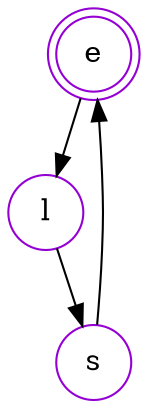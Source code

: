 digraph {   
    node [shape = doublecircle, color = darkviolet] e ;
    node [shape = circle];
    node [color= darkviolet];
    e -> l -> s -> e;	
}